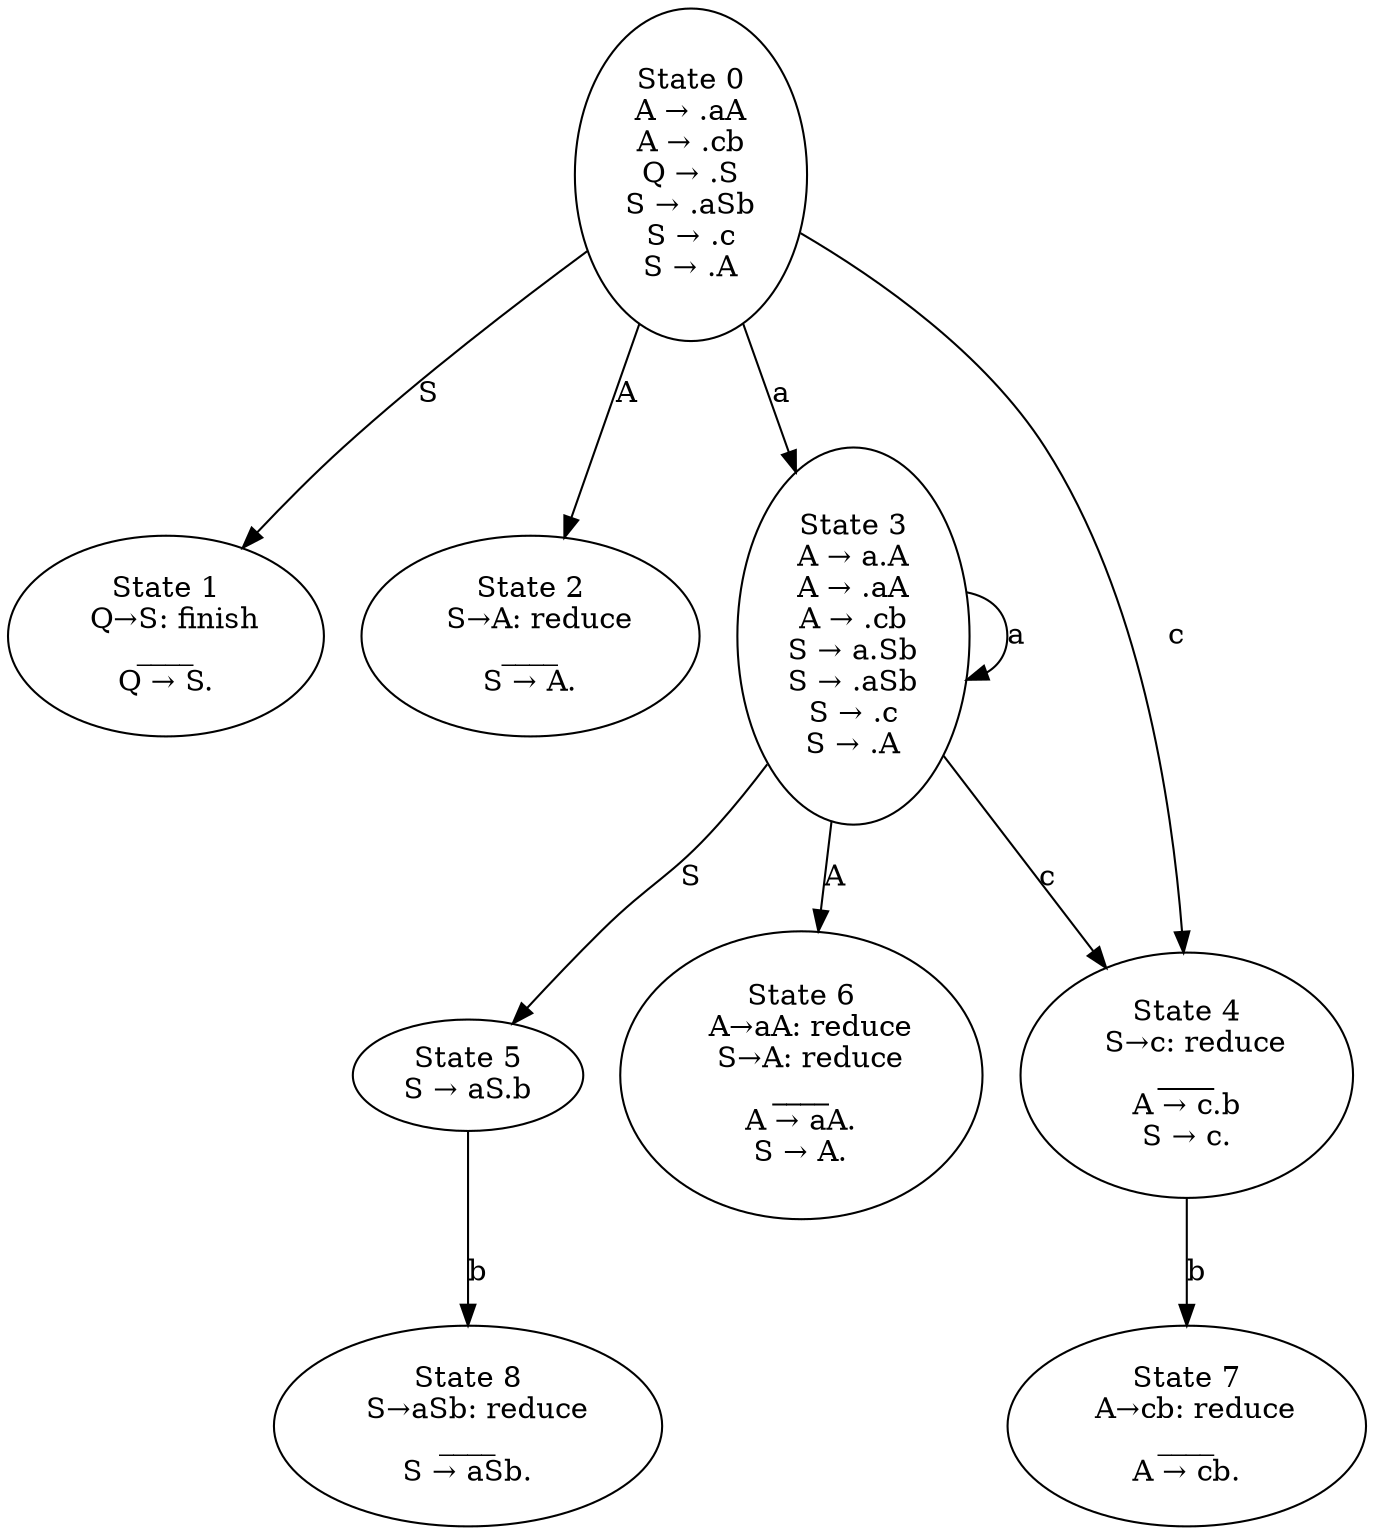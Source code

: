 digraph Automaton {
  state0 [label="State 0\nA → .aA\nA → .cb\nQ → .S\nS → .aSb\nS → .c\nS → .A\n"];
  state1 [label="State 1\n  Q→S: finish\n ____ \nQ → S.\n"];
  state2 [label="State 2\n  S→A: reduce\n ____ \nS → A.\n"];
  state3 [label="State 3\nA → a.A\nA → .aA\nA → .cb\nS → a.Sb\nS → .aSb\nS → .c\nS → .A\n"];
  state4 [label="State 4\n  S→c: reduce\n ____ \nA → c.b\nS → c.\n"];
  state5 [label="State 5\nS → aS.b\n"];
  state6 [label="State 6\n  A→aA: reduce\n  S→A: reduce\n ____ \nA → aA.\nS → A.\n"];
  state7 [label="State 7\n  A→cb: reduce\n ____ \nA → cb.\n"];
  state8 [label="State 8\n  S→aSb: reduce\n ____ \nS → aSb.\n"];
  state0 -> state2 [label="A"];
  state0 -> state1 [label="S"];
  state0 -> state3 [label="a"];
  state0 -> state4 [label="c"];
  state3 -> state6 [label="A"];
  state3 -> state5 [label="S"];
  state3 -> state3 [label="a"];
  state3 -> state4 [label="c"];
  state4 -> state7 [label="b"];
  state5 -> state8 [label="b"];
}

